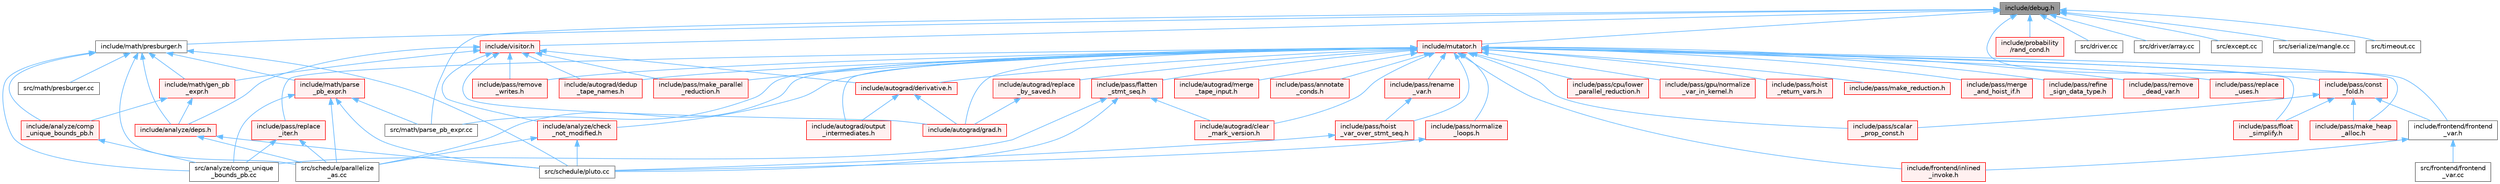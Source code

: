 digraph "include/debug.h"
{
 // LATEX_PDF_SIZE
  bgcolor="transparent";
  edge [fontname=Helvetica,fontsize=10,labelfontname=Helvetica,labelfontsize=10];
  node [fontname=Helvetica,fontsize=10,shape=box,height=0.2,width=0.4];
  Node1 [label="include/debug.h",height=0.2,width=0.4,color="gray40", fillcolor="grey60", style="filled", fontcolor="black",tooltip=" "];
  Node1 -> Node2 [dir="back",color="steelblue1",style="solid"];
  Node2 [label="include/frontend/frontend\l_var.h",height=0.2,width=0.4,color="grey40", fillcolor="white", style="filled",URL="$frontend__var_8h.html",tooltip=" "];
  Node2 -> Node3 [dir="back",color="steelblue1",style="solid"];
  Node3 [label="include/frontend/inlined\l_invoke.h",height=0.2,width=0.4,color="red", fillcolor="#FFF0F0", style="filled",URL="$inlined__invoke_8h.html",tooltip=" "];
  Node2 -> Node5 [dir="back",color="steelblue1",style="solid"];
  Node5 [label="src/frontend/frontend\l_var.cc",height=0.2,width=0.4,color="grey40", fillcolor="white", style="filled",URL="$frontend__var_8cc.html",tooltip=" "];
  Node1 -> Node6 [dir="back",color="steelblue1",style="solid"];
  Node6 [label="include/math/presburger.h",height=0.2,width=0.4,color="grey40", fillcolor="white", style="filled",URL="$presburger_8h.html",tooltip=" "];
  Node6 -> Node7 [dir="back",color="steelblue1",style="solid"];
  Node7 [label="include/analyze/comp\l_unique_bounds_pb.h",height=0.2,width=0.4,color="red", fillcolor="#FFF0F0", style="filled",URL="$comp__unique__bounds__pb_8h.html",tooltip=" "];
  Node7 -> Node32 [dir="back",color="steelblue1",style="solid"];
  Node32 [label="src/analyze/comp_unique\l_bounds_pb.cc",height=0.2,width=0.4,color="grey40", fillcolor="white", style="filled",URL="$comp__unique__bounds__pb_8cc.html",tooltip=" "];
  Node6 -> Node33 [dir="back",color="steelblue1",style="solid"];
  Node33 [label="include/analyze/deps.h",height=0.2,width=0.4,color="red", fillcolor="#FFF0F0", style="filled",URL="$deps_8h.html",tooltip=" "];
  Node33 -> Node53 [dir="back",color="steelblue1",style="solid"];
  Node53 [label="src/schedule/parallelize\l_as.cc",height=0.2,width=0.4,color="grey40", fillcolor="white", style="filled",URL="$parallelize__as_8cc.html",tooltip=" "];
  Node33 -> Node27 [dir="back",color="steelblue1",style="solid"];
  Node27 [label="src/schedule/pluto.cc",height=0.2,width=0.4,color="grey40", fillcolor="white", style="filled",URL="$pluto_8cc.html",tooltip=" "];
  Node6 -> Node58 [dir="back",color="steelblue1",style="solid"];
  Node58 [label="include/math/gen_pb\l_expr.h",height=0.2,width=0.4,color="red", fillcolor="#FFF0F0", style="filled",URL="$gen__pb__expr_8h.html",tooltip=" "];
  Node58 -> Node7 [dir="back",color="steelblue1",style="solid"];
  Node58 -> Node33 [dir="back",color="steelblue1",style="solid"];
  Node6 -> Node60 [dir="back",color="steelblue1",style="solid"];
  Node60 [label="include/math/parse\l_pb_expr.h",height=0.2,width=0.4,color="red", fillcolor="#FFF0F0", style="filled",URL="$parse__pb__expr_8h.html",tooltip=" "];
  Node60 -> Node32 [dir="back",color="steelblue1",style="solid"];
  Node60 -> Node61 [dir="back",color="steelblue1",style="solid"];
  Node61 [label="src/math/parse_pb_expr.cc",height=0.2,width=0.4,color="grey40", fillcolor="white", style="filled",URL="$parse__pb__expr_8cc.html",tooltip=" "];
  Node60 -> Node53 [dir="back",color="steelblue1",style="solid"];
  Node60 -> Node27 [dir="back",color="steelblue1",style="solid"];
  Node6 -> Node32 [dir="back",color="steelblue1",style="solid"];
  Node6 -> Node62 [dir="back",color="steelblue1",style="solid"];
  Node62 [label="src/math/presburger.cc",height=0.2,width=0.4,color="grey40", fillcolor="white", style="filled",URL="$presburger_8cc.html",tooltip=" "];
  Node6 -> Node53 [dir="back",color="steelblue1",style="solid"];
  Node6 -> Node27 [dir="back",color="steelblue1",style="solid"];
  Node1 -> Node63 [dir="back",color="steelblue1",style="solid"];
  Node63 [label="include/mutator.h",height=0.2,width=0.4,color="red", fillcolor="#FFF0F0", style="filled",URL="$mutator_8h.html",tooltip=" "];
  Node63 -> Node64 [dir="back",color="steelblue1",style="solid"];
  Node64 [label="include/analyze/check\l_not_modified.h",height=0.2,width=0.4,color="red", fillcolor="#FFF0F0", style="filled",URL="$check__not__modified_8h.html",tooltip=" "];
  Node64 -> Node53 [dir="back",color="steelblue1",style="solid"];
  Node64 -> Node27 [dir="back",color="steelblue1",style="solid"];
  Node63 -> Node66 [dir="back",color="steelblue1",style="solid"];
  Node66 [label="include/autograd/clear\l_mark_version.h",height=0.2,width=0.4,color="red", fillcolor="#FFF0F0", style="filled",URL="$clear__mark__version_8h.html",tooltip=" "];
  Node63 -> Node67 [dir="back",color="steelblue1",style="solid"];
  Node67 [label="include/autograd/dedup\l_tape_names.h",height=0.2,width=0.4,color="red", fillcolor="#FFF0F0", style="filled",URL="$dedup__tape__names_8h.html",tooltip=" "];
  Node63 -> Node69 [dir="back",color="steelblue1",style="solid"];
  Node69 [label="include/autograd/derivative.h",height=0.2,width=0.4,color="red", fillcolor="#FFF0F0", style="filled",URL="$derivative_8h.html",tooltip=" "];
  Node69 -> Node73 [dir="back",color="steelblue1",style="solid"];
  Node73 [label="include/autograd/grad.h",height=0.2,width=0.4,color="red", fillcolor="#FFF0F0", style="filled",URL="$grad_8h.html",tooltip=" "];
  Node69 -> Node75 [dir="back",color="steelblue1",style="solid"];
  Node75 [label="include/autograd/output\l_intermediates.h",height=0.2,width=0.4,color="red", fillcolor="#FFF0F0", style="filled",URL="$output__intermediates_8h.html",tooltip=" "];
  Node63 -> Node73 [dir="back",color="steelblue1",style="solid"];
  Node63 -> Node77 [dir="back",color="steelblue1",style="solid"];
  Node77 [label="include/autograd/merge\l_tape_input.h",height=0.2,width=0.4,color="red", fillcolor="#FFF0F0", style="filled",URL="$merge__tape__input_8h.html",tooltip=" "];
  Node63 -> Node75 [dir="back",color="steelblue1",style="solid"];
  Node63 -> Node79 [dir="back",color="steelblue1",style="solid"];
  Node79 [label="include/autograd/replace\l_by_saved.h",height=0.2,width=0.4,color="red", fillcolor="#FFF0F0", style="filled",URL="$replace__by__saved_8h.html",tooltip=" "];
  Node79 -> Node73 [dir="back",color="steelblue1",style="solid"];
  Node63 -> Node3 [dir="back",color="steelblue1",style="solid"];
  Node63 -> Node81 [dir="back",color="steelblue1",style="solid"];
  Node81 [label="include/pass/annotate\l_conds.h",height=0.2,width=0.4,color="red", fillcolor="#FFF0F0", style="filled",URL="$annotate__conds_8h.html",tooltip=" "];
  Node63 -> Node83 [dir="back",color="steelblue1",style="solid"];
  Node83 [label="include/pass/const\l_fold.h",height=0.2,width=0.4,color="red", fillcolor="#FFF0F0", style="filled",URL="$const__fold_8h.html",tooltip=" "];
  Node83 -> Node2 [dir="back",color="steelblue1",style="solid"];
  Node83 -> Node86 [dir="back",color="steelblue1",style="solid"];
  Node86 [label="include/pass/float\l_simplify.h",height=0.2,width=0.4,color="red", fillcolor="#FFF0F0", style="filled",URL="$float__simplify_8h.html",tooltip=" "];
  Node83 -> Node88 [dir="back",color="steelblue1",style="solid"];
  Node88 [label="include/pass/make_heap\l_alloc.h",height=0.2,width=0.4,color="red", fillcolor="#FFF0F0", style="filled",URL="$make__heap__alloc_8h.html",tooltip=" "];
  Node83 -> Node90 [dir="back",color="steelblue1",style="solid"];
  Node90 [label="include/pass/scalar\l_prop_const.h",height=0.2,width=0.4,color="red", fillcolor="#FFF0F0", style="filled",URL="$scalar__prop__const_8h.html",tooltip=" "];
  Node63 -> Node98 [dir="back",color="steelblue1",style="solid"];
  Node98 [label="include/pass/cpu/lower\l_parallel_reduction.h",height=0.2,width=0.4,color="red", fillcolor="#FFF0F0", style="filled",URL="$cpu_2lower__parallel__reduction_8h.html",tooltip=" "];
  Node63 -> Node99 [dir="back",color="steelblue1",style="solid"];
  Node99 [label="include/pass/flatten\l_stmt_seq.h",height=0.2,width=0.4,color="red", fillcolor="#FFF0F0", style="filled",URL="$flatten__stmt__seq_8h.html",tooltip=" "];
  Node99 -> Node66 [dir="back",color="steelblue1",style="solid"];
  Node99 -> Node32 [dir="back",color="steelblue1",style="solid"];
  Node99 -> Node27 [dir="back",color="steelblue1",style="solid"];
  Node63 -> Node86 [dir="back",color="steelblue1",style="solid"];
  Node63 -> Node105 [dir="back",color="steelblue1",style="solid"];
  Node105 [label="include/pass/gpu/normalize\l_var_in_kernel.h",height=0.2,width=0.4,color="red", fillcolor="#FFF0F0", style="filled",URL="$normalize__var__in__kernel_8h.html",tooltip=" "];
  Node63 -> Node106 [dir="back",color="steelblue1",style="solid"];
  Node106 [label="include/pass/hoist\l_return_vars.h",height=0.2,width=0.4,color="red", fillcolor="#FFF0F0", style="filled",URL="$hoist__return__vars_8h.html",tooltip=" "];
  Node63 -> Node107 [dir="back",color="steelblue1",style="solid"];
  Node107 [label="include/pass/hoist\l_var_over_stmt_seq.h",height=0.2,width=0.4,color="red", fillcolor="#FFF0F0", style="filled",URL="$hoist__var__over__stmt__seq_8h.html",tooltip=" "];
  Node107 -> Node27 [dir="back",color="steelblue1",style="solid"];
  Node63 -> Node88 [dir="back",color="steelblue1",style="solid"];
  Node63 -> Node108 [dir="back",color="steelblue1",style="solid"];
  Node108 [label="include/pass/make_parallel\l_reduction.h",height=0.2,width=0.4,color="red", fillcolor="#FFF0F0", style="filled",URL="$make__parallel__reduction_8h.html",tooltip=" "];
  Node63 -> Node109 [dir="back",color="steelblue1",style="solid"];
  Node109 [label="include/pass/make_reduction.h",height=0.2,width=0.4,color="red", fillcolor="#FFF0F0", style="filled",URL="$make__reduction_8h.html",tooltip=" "];
  Node63 -> Node111 [dir="back",color="steelblue1",style="solid"];
  Node111 [label="include/pass/merge\l_and_hoist_if.h",height=0.2,width=0.4,color="red", fillcolor="#FFF0F0", style="filled",URL="$merge__and__hoist__if_8h.html",tooltip=" "];
  Node63 -> Node112 [dir="back",color="steelblue1",style="solid"];
  Node112 [label="include/pass/normalize\l_loops.h",height=0.2,width=0.4,color="red", fillcolor="#FFF0F0", style="filled",URL="$normalize__loops_8h.html",tooltip=" "];
  Node112 -> Node27 [dir="back",color="steelblue1",style="solid"];
  Node63 -> Node113 [dir="back",color="steelblue1",style="solid"];
  Node113 [label="include/pass/refine\l_sign_data_type.h",height=0.2,width=0.4,color="red", fillcolor="#FFF0F0", style="filled",URL="$refine__sign__data__type_8h.html",tooltip=" "];
  Node63 -> Node115 [dir="back",color="steelblue1",style="solid"];
  Node115 [label="include/pass/remove\l_dead_var.h",height=0.2,width=0.4,color="red", fillcolor="#FFF0F0", style="filled",URL="$remove__dead__var_8h.html",tooltip=" "];
  Node63 -> Node116 [dir="back",color="steelblue1",style="solid"];
  Node116 [label="include/pass/remove\l_writes.h",height=0.2,width=0.4,color="red", fillcolor="#FFF0F0", style="filled",URL="$remove__writes_8h.html",tooltip=" "];
  Node63 -> Node118 [dir="back",color="steelblue1",style="solid"];
  Node118 [label="include/pass/rename\l_var.h",height=0.2,width=0.4,color="red", fillcolor="#FFF0F0", style="filled",URL="$rename__var_8h.html",tooltip=" "];
  Node118 -> Node107 [dir="back",color="steelblue1",style="solid"];
  Node63 -> Node121 [dir="back",color="steelblue1",style="solid"];
  Node121 [label="include/pass/replace\l_iter.h",height=0.2,width=0.4,color="red", fillcolor="#FFF0F0", style="filled",URL="$replace__iter_8h.html",tooltip=" "];
  Node121 -> Node32 [dir="back",color="steelblue1",style="solid"];
  Node121 -> Node53 [dir="back",color="steelblue1",style="solid"];
  Node63 -> Node123 [dir="back",color="steelblue1",style="solid"];
  Node123 [label="include/pass/replace\l_uses.h",height=0.2,width=0.4,color="red", fillcolor="#FFF0F0", style="filled",URL="$replace__uses_8h.html",tooltip=" "];
  Node63 -> Node90 [dir="back",color="steelblue1",style="solid"];
  Node63 -> Node61 [dir="back",color="steelblue1",style="solid"];
  Node63 -> Node53 [dir="back",color="steelblue1",style="solid"];
  Node1 -> Node165 [dir="back",color="steelblue1",style="solid"];
  Node165 [label="include/probability\l/rand_cond.h",height=0.2,width=0.4,color="red", fillcolor="#FFF0F0", style="filled",URL="$rand__cond_8h.html",tooltip=" "];
  Node1 -> Node170 [dir="back",color="steelblue1",style="solid"];
  Node170 [label="include/visitor.h",height=0.2,width=0.4,color="red", fillcolor="#FFF0F0", style="filled",URL="$visitor_8h.html",tooltip=" "];
  Node170 -> Node64 [dir="back",color="steelblue1",style="solid"];
  Node170 -> Node33 [dir="back",color="steelblue1",style="solid"];
  Node170 -> Node67 [dir="back",color="steelblue1",style="solid"];
  Node170 -> Node69 [dir="back",color="steelblue1",style="solid"];
  Node170 -> Node73 [dir="back",color="steelblue1",style="solid"];
  Node170 -> Node58 [dir="back",color="steelblue1",style="solid"];
  Node170 -> Node108 [dir="back",color="steelblue1",style="solid"];
  Node170 -> Node116 [dir="back",color="steelblue1",style="solid"];
  Node1 -> Node219 [dir="back",color="steelblue1",style="solid"];
  Node219 [label="src/driver.cc",height=0.2,width=0.4,color="grey40", fillcolor="white", style="filled",URL="$driver_8cc.html",tooltip=" "];
  Node1 -> Node220 [dir="back",color="steelblue1",style="solid"];
  Node220 [label="src/driver/array.cc",height=0.2,width=0.4,color="grey40", fillcolor="white", style="filled",URL="$array_8cc.html",tooltip=" "];
  Node1 -> Node136 [dir="back",color="steelblue1",style="solid"];
  Node136 [label="src/except.cc",height=0.2,width=0.4,color="grey40", fillcolor="white", style="filled",URL="$except_8cc.html",tooltip=" "];
  Node1 -> Node61 [dir="back",color="steelblue1",style="solid"];
  Node1 -> Node221 [dir="back",color="steelblue1",style="solid"];
  Node221 [label="src/serialize/mangle.cc",height=0.2,width=0.4,color="grey40", fillcolor="white", style="filled",URL="$mangle_8cc.html",tooltip=" "];
  Node1 -> Node222 [dir="back",color="steelblue1",style="solid"];
  Node222 [label="src/timeout.cc",height=0.2,width=0.4,color="grey40", fillcolor="white", style="filled",URL="$timeout_8cc.html",tooltip=" "];
}

